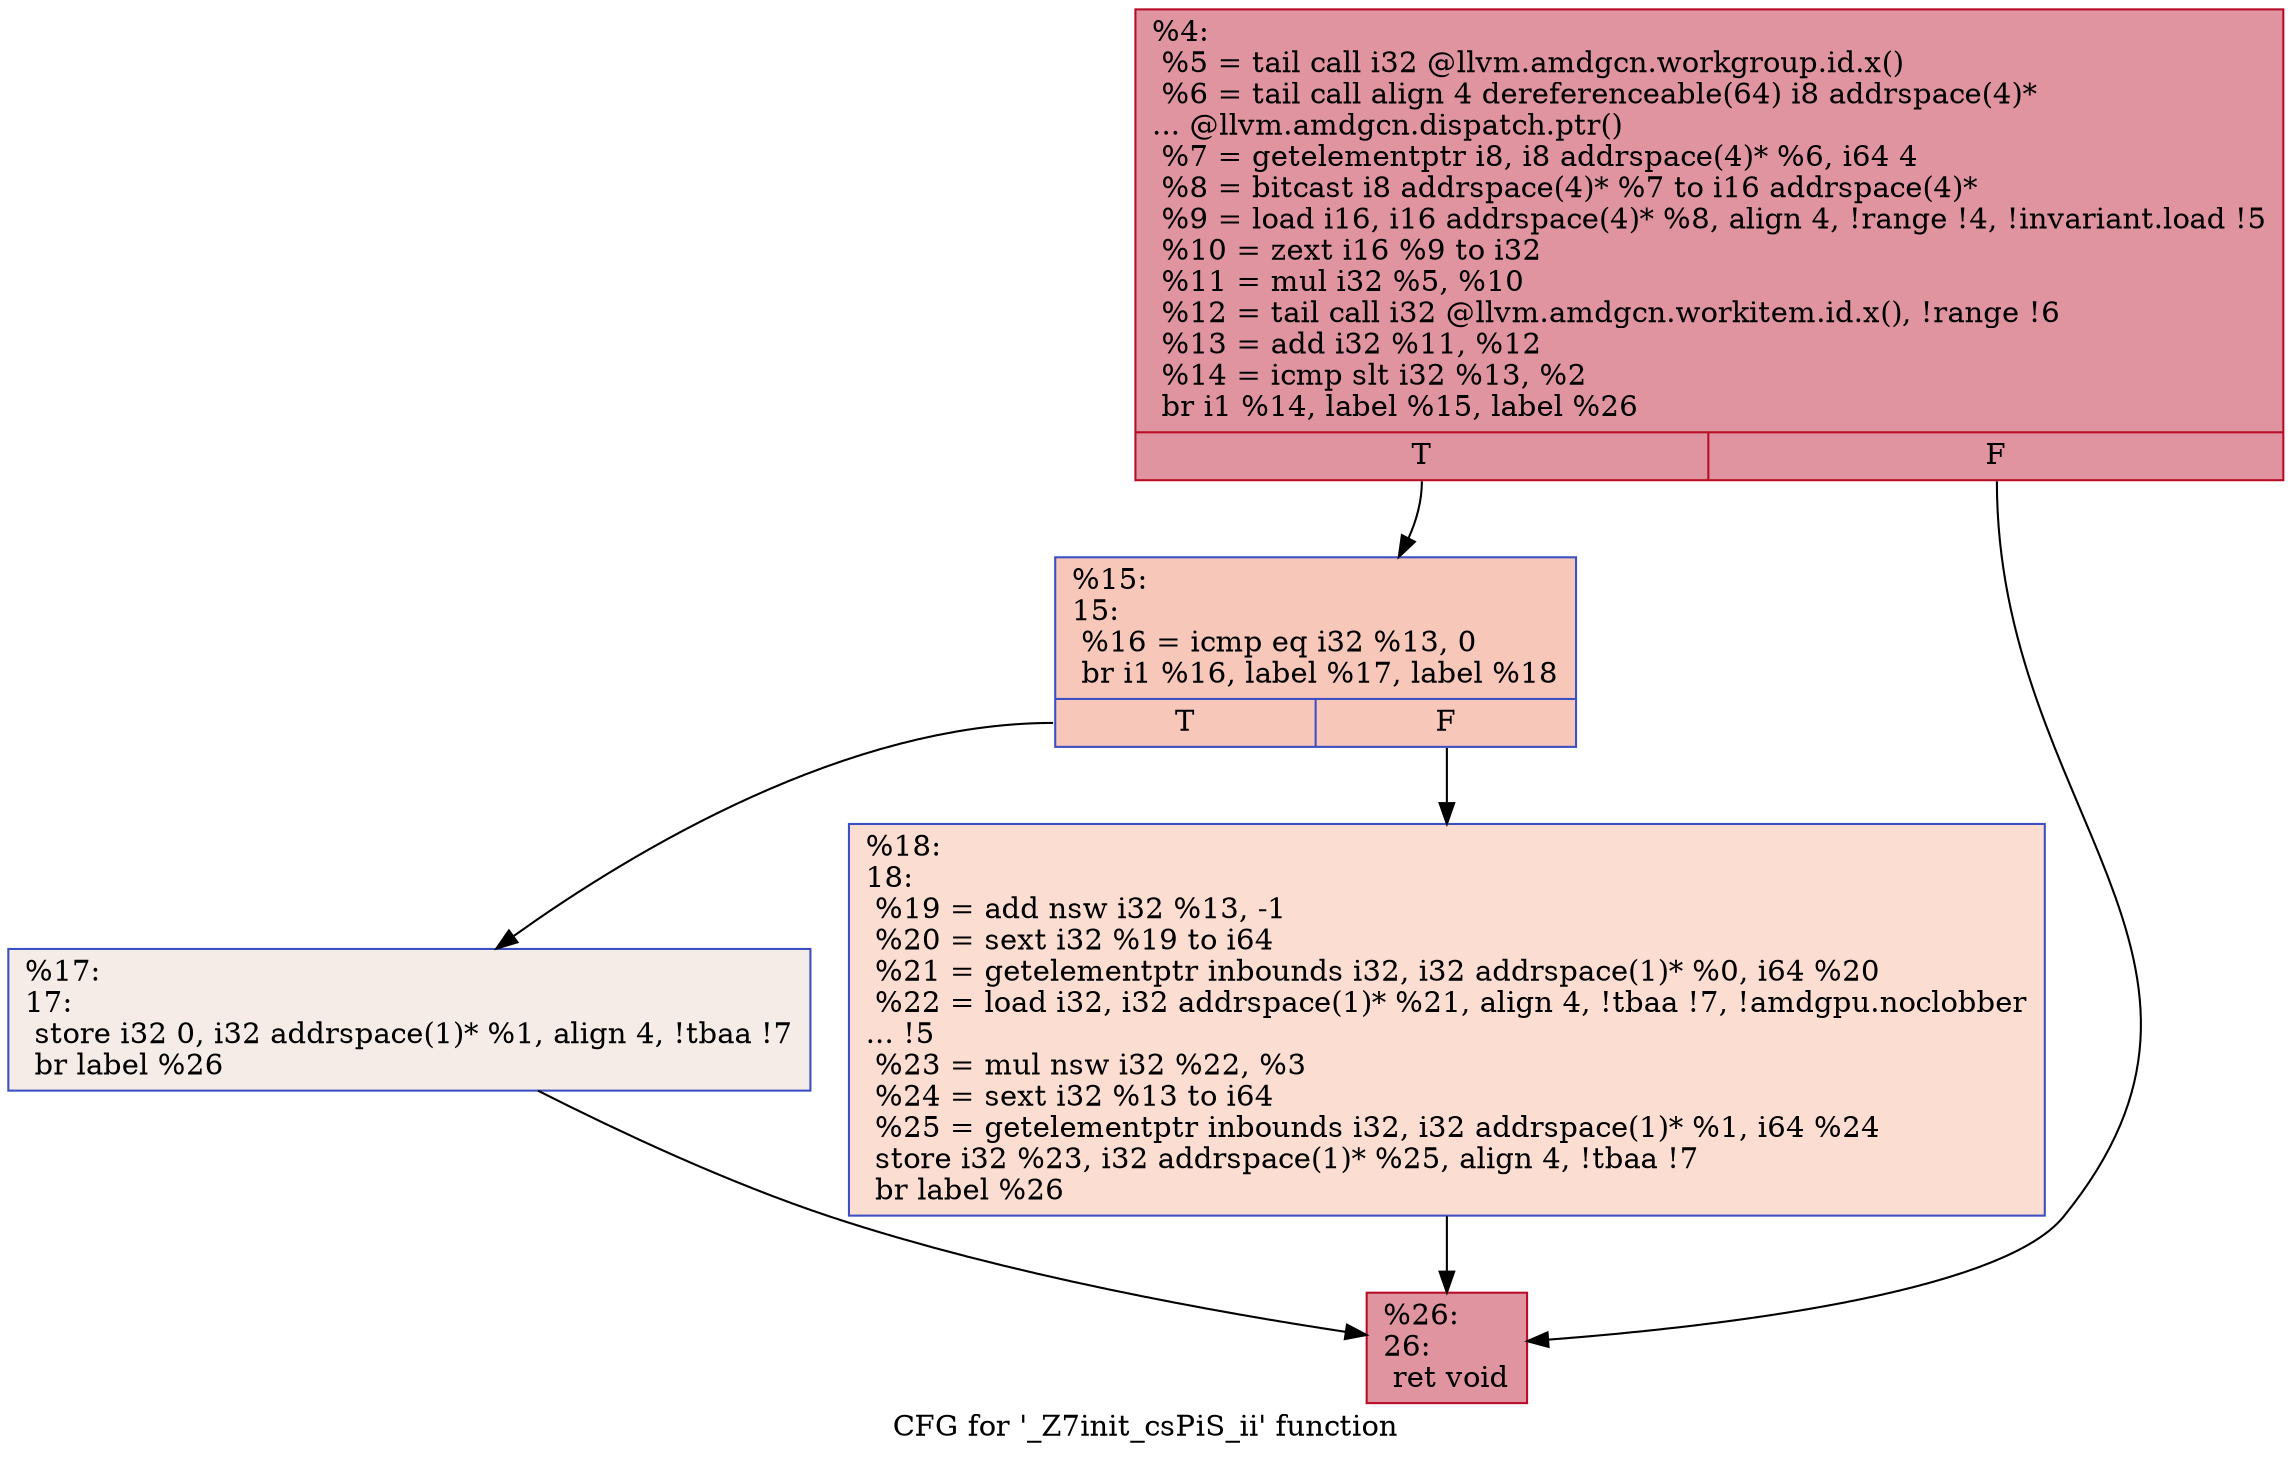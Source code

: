 digraph "CFG for '_Z7init_csPiS_ii' function" {
	label="CFG for '_Z7init_csPiS_ii' function";

	Node0x45e6170 [shape=record,color="#b70d28ff", style=filled, fillcolor="#b70d2870",label="{%4:\l  %5 = tail call i32 @llvm.amdgcn.workgroup.id.x()\l  %6 = tail call align 4 dereferenceable(64) i8 addrspace(4)*\l... @llvm.amdgcn.dispatch.ptr()\l  %7 = getelementptr i8, i8 addrspace(4)* %6, i64 4\l  %8 = bitcast i8 addrspace(4)* %7 to i16 addrspace(4)*\l  %9 = load i16, i16 addrspace(4)* %8, align 4, !range !4, !invariant.load !5\l  %10 = zext i16 %9 to i32\l  %11 = mul i32 %5, %10\l  %12 = tail call i32 @llvm.amdgcn.workitem.id.x(), !range !6\l  %13 = add i32 %11, %12\l  %14 = icmp slt i32 %13, %2\l  br i1 %14, label %15, label %26\l|{<s0>T|<s1>F}}"];
	Node0x45e6170:s0 -> Node0x45e8080;
	Node0x45e6170:s1 -> Node0x45e8110;
	Node0x45e8080 [shape=record,color="#3d50c3ff", style=filled, fillcolor="#ec7f6370",label="{%15:\l15:                                               \l  %16 = icmp eq i32 %13, 0\l  br i1 %16, label %17, label %18\l|{<s0>T|<s1>F}}"];
	Node0x45e8080:s0 -> Node0x45e6d20;
	Node0x45e8080:s1 -> Node0x45e83f0;
	Node0x45e6d20 [shape=record,color="#3d50c3ff", style=filled, fillcolor="#ead5c970",label="{%17:\l17:                                               \l  store i32 0, i32 addrspace(1)* %1, align 4, !tbaa !7\l  br label %26\l}"];
	Node0x45e6d20 -> Node0x45e8110;
	Node0x45e83f0 [shape=record,color="#3d50c3ff", style=filled, fillcolor="#f7b39670",label="{%18:\l18:                                               \l  %19 = add nsw i32 %13, -1\l  %20 = sext i32 %19 to i64\l  %21 = getelementptr inbounds i32, i32 addrspace(1)* %0, i64 %20\l  %22 = load i32, i32 addrspace(1)* %21, align 4, !tbaa !7, !amdgpu.noclobber\l... !5\l  %23 = mul nsw i32 %22, %3\l  %24 = sext i32 %13 to i64\l  %25 = getelementptr inbounds i32, i32 addrspace(1)* %1, i64 %24\l  store i32 %23, i32 addrspace(1)* %25, align 4, !tbaa !7\l  br label %26\l}"];
	Node0x45e83f0 -> Node0x45e8110;
	Node0x45e8110 [shape=record,color="#b70d28ff", style=filled, fillcolor="#b70d2870",label="{%26:\l26:                                               \l  ret void\l}"];
}
